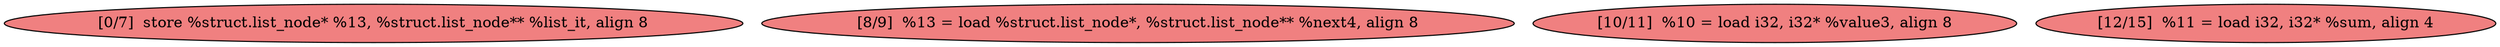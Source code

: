 
digraph G {


node520 [fillcolor=lightcoral,label="[0/7]  store %struct.list_node* %13, %struct.list_node** %list_it, align 8",shape=ellipse,style=filled ]
node521 [fillcolor=lightcoral,label="[8/9]  %13 = load %struct.list_node*, %struct.list_node** %next4, align 8",shape=ellipse,style=filled ]
node518 [fillcolor=lightcoral,label="[10/11]  %10 = load i32, i32* %value3, align 8",shape=ellipse,style=filled ]
node519 [fillcolor=lightcoral,label="[12/15]  %11 = load i32, i32* %sum, align 4",shape=ellipse,style=filled ]



}
